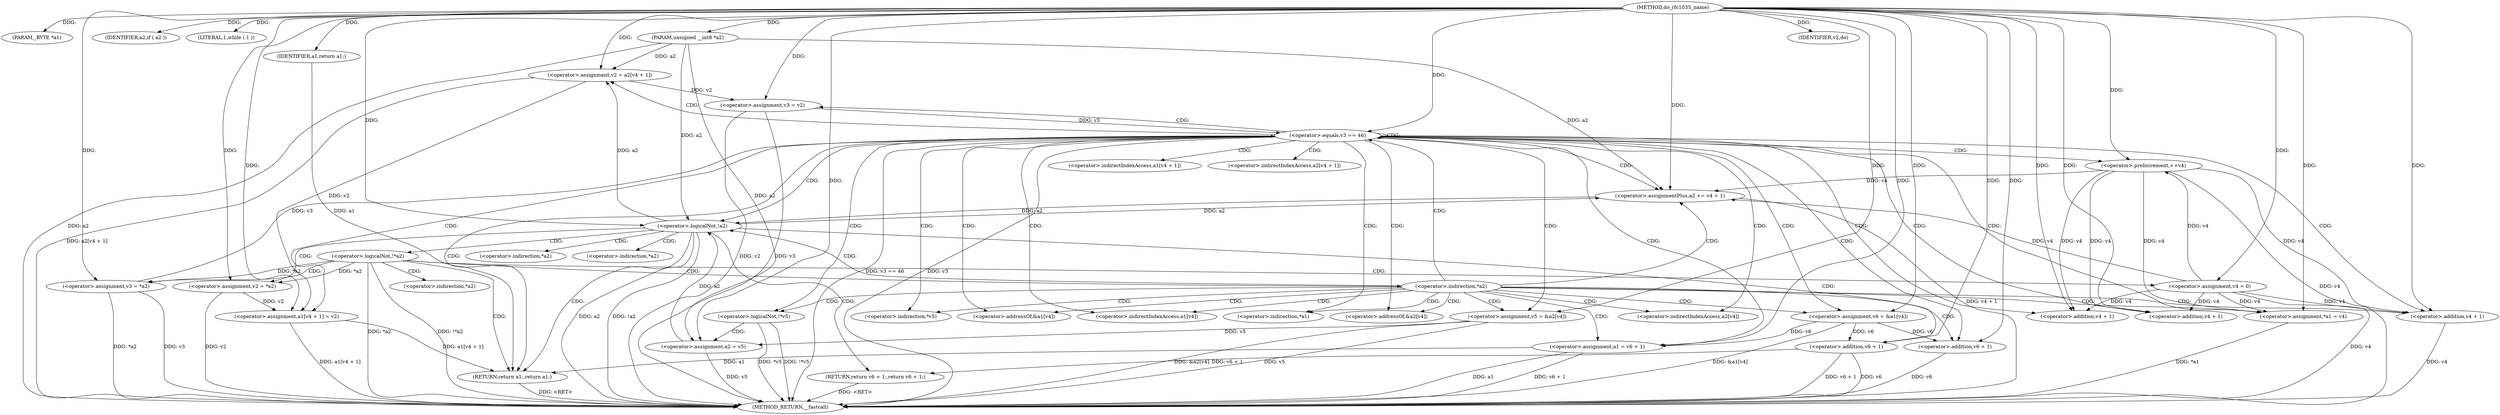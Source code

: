 digraph do_rfc1035_name {  
"1000106" [label = "(METHOD,do_rfc1035_name)" ]
"1000210" [label = "(METHOD_RETURN,__fastcall)" ]
"1000107" [label = "(PARAM,_BYTE *a1)" ]
"1000108" [label = "(PARAM,unsigned __int8 *a2)" ]
"1000116" [label = "(IDENTIFIER,a2,if ( a2 ))" ]
"1000119" [label = "(LITERAL,1,while ( 1 ))" ]
"1000121" [label = "(<operator>.assignment,v2 = *a2)" ]
"1000126" [label = "(<operator>.logicalNot,!*a2)" ]
"1000130" [label = "(<operator>.assignment,v3 = *a2)" ]
"1000134" [label = "(<operator>.assignment,v4 = 0)" ]
"1000144" [label = "(<operator>.equals,v3 == 46)" ]
"1000148" [label = "(<operator>.assignment,a1[v4 + 1] = v2)" ]
"1000151" [label = "(<operator>.addition,v4 + 1)" ]
"1000155" [label = "(<operator>.assignment,v2 = a2[v4 + 1])" ]
"1000159" [label = "(<operator>.addition,v4 + 1)" ]
"1000162" [label = "(<operator>.assignment,v3 = v2)" ]
"1000165" [label = "(<operator>.preIncrement,++v4)" ]
"1000167" [label = "(IDENTIFIER,v2,do)" ]
"1000168" [label = "(<operator>.assignment,*a1 = v4)" ]
"1000172" [label = "(<operator>.assignment,v5 = &a2[v4])" ]
"1000178" [label = "(<operator>.assignmentPlus,a2 += v4 + 1)" ]
"1000180" [label = "(<operator>.addition,v4 + 1)" ]
"1000184" [label = "(<operator>.logicalNot,!*v5)" ]
"1000187" [label = "(<operator>.assignment,a2 = v5)" ]
"1000190" [label = "(<operator>.assignment,v6 = &a1[v4])" ]
"1000196" [label = "(<operator>.assignment,a1 = v6 + 1)" ]
"1000198" [label = "(<operator>.addition,v6 + 1)" ]
"1000202" [label = "(<operator>.logicalNot,!a2)" ]
"1000204" [label = "(RETURN,return v6 + 1;,return v6 + 1;)" ]
"1000205" [label = "(<operator>.addition,v6 + 1)" ]
"1000208" [label = "(RETURN,return a1;,return a1;)" ]
"1000209" [label = "(IDENTIFIER,a1,return a1;)" ]
"1000123" [label = "(<operator>.indirection,*a2)" ]
"1000127" [label = "(<operator>.indirection,*a2)" ]
"1000132" [label = "(<operator>.indirection,*a2)" ]
"1000138" [label = "(<operator>.indirection,*a2)" ]
"1000149" [label = "(<operator>.indirectIndexAccess,a1[v4 + 1])" ]
"1000157" [label = "(<operator>.indirectIndexAccess,a2[v4 + 1])" ]
"1000169" [label = "(<operator>.indirection,*a1)" ]
"1000174" [label = "(<operator>.addressOf,&a2[v4])" ]
"1000175" [label = "(<operator>.indirectIndexAccess,a2[v4])" ]
"1000185" [label = "(<operator>.indirection,*v5)" ]
"1000192" [label = "(<operator>.addressOf,&a1[v4])" ]
"1000193" [label = "(<operator>.indirectIndexAccess,a1[v4])" ]
  "1000144" -> "1000210"  [ label = "DDG: v3 == 46"] 
  "1000205" -> "1000210"  [ label = "DDG: v6 + 1"] 
  "1000172" -> "1000210"  [ label = "DDG: &a2[v4]"] 
  "1000130" -> "1000210"  [ label = "DDG: v3"] 
  "1000196" -> "1000210"  [ label = "DDG: v6 + 1"] 
  "1000205" -> "1000210"  [ label = "DDG: v6"] 
  "1000144" -> "1000210"  [ label = "DDG: v3"] 
  "1000172" -> "1000210"  [ label = "DDG: v5"] 
  "1000180" -> "1000210"  [ label = "DDG: v4"] 
  "1000162" -> "1000210"  [ label = "DDG: v2"] 
  "1000198" -> "1000210"  [ label = "DDG: v6"] 
  "1000202" -> "1000210"  [ label = "DDG: a2"] 
  "1000126" -> "1000210"  [ label = "DDG: *a2"] 
  "1000162" -> "1000210"  [ label = "DDG: v3"] 
  "1000187" -> "1000210"  [ label = "DDG: v5"] 
  "1000165" -> "1000210"  [ label = "DDG: v4"] 
  "1000121" -> "1000210"  [ label = "DDG: v2"] 
  "1000184" -> "1000210"  [ label = "DDG: !*v5"] 
  "1000155" -> "1000210"  [ label = "DDG: a2[v4 + 1]"] 
  "1000148" -> "1000210"  [ label = "DDG: a1[v4 + 1]"] 
  "1000178" -> "1000210"  [ label = "DDG: v4 + 1"] 
  "1000184" -> "1000210"  [ label = "DDG: *v5"] 
  "1000134" -> "1000210"  [ label = "DDG: v4"] 
  "1000126" -> "1000210"  [ label = "DDG: !*a2"] 
  "1000190" -> "1000210"  [ label = "DDG: &a1[v4]"] 
  "1000168" -> "1000210"  [ label = "DDG: *a1"] 
  "1000202" -> "1000210"  [ label = "DDG: !a2"] 
  "1000196" -> "1000210"  [ label = "DDG: a1"] 
  "1000108" -> "1000210"  [ label = "DDG: a2"] 
  "1000130" -> "1000210"  [ label = "DDG: *a2"] 
  "1000208" -> "1000210"  [ label = "DDG: <RET>"] 
  "1000204" -> "1000210"  [ label = "DDG: <RET>"] 
  "1000106" -> "1000107"  [ label = "DDG: "] 
  "1000106" -> "1000108"  [ label = "DDG: "] 
  "1000106" -> "1000116"  [ label = "DDG: "] 
  "1000106" -> "1000119"  [ label = "DDG: "] 
  "1000126" -> "1000121"  [ label = "DDG: *a2"] 
  "1000106" -> "1000121"  [ label = "DDG: "] 
  "1000126" -> "1000130"  [ label = "DDG: *a2"] 
  "1000106" -> "1000130"  [ label = "DDG: "] 
  "1000106" -> "1000134"  [ label = "DDG: "] 
  "1000162" -> "1000144"  [ label = "DDG: v3"] 
  "1000130" -> "1000144"  [ label = "DDG: v3"] 
  "1000106" -> "1000144"  [ label = "DDG: "] 
  "1000121" -> "1000148"  [ label = "DDG: v2"] 
  "1000106" -> "1000148"  [ label = "DDG: "] 
  "1000155" -> "1000148"  [ label = "DDG: v2"] 
  "1000165" -> "1000151"  [ label = "DDG: v4"] 
  "1000134" -> "1000151"  [ label = "DDG: v4"] 
  "1000106" -> "1000151"  [ label = "DDG: "] 
  "1000202" -> "1000155"  [ label = "DDG: a2"] 
  "1000108" -> "1000155"  [ label = "DDG: a2"] 
  "1000106" -> "1000155"  [ label = "DDG: "] 
  "1000106" -> "1000159"  [ label = "DDG: "] 
  "1000165" -> "1000159"  [ label = "DDG: v4"] 
  "1000134" -> "1000159"  [ label = "DDG: v4"] 
  "1000155" -> "1000162"  [ label = "DDG: v2"] 
  "1000106" -> "1000162"  [ label = "DDG: "] 
  "1000106" -> "1000165"  [ label = "DDG: "] 
  "1000134" -> "1000165"  [ label = "DDG: v4"] 
  "1000106" -> "1000167"  [ label = "DDG: "] 
  "1000165" -> "1000168"  [ label = "DDG: v4"] 
  "1000134" -> "1000168"  [ label = "DDG: v4"] 
  "1000106" -> "1000168"  [ label = "DDG: "] 
  "1000106" -> "1000172"  [ label = "DDG: "] 
  "1000106" -> "1000178"  [ label = "DDG: "] 
  "1000165" -> "1000178"  [ label = "DDG: v4"] 
  "1000134" -> "1000178"  [ label = "DDG: v4"] 
  "1000202" -> "1000178"  [ label = "DDG: a2"] 
  "1000108" -> "1000178"  [ label = "DDG: a2"] 
  "1000106" -> "1000180"  [ label = "DDG: "] 
  "1000165" -> "1000180"  [ label = "DDG: v4"] 
  "1000134" -> "1000180"  [ label = "DDG: v4"] 
  "1000172" -> "1000187"  [ label = "DDG: v5"] 
  "1000106" -> "1000187"  [ label = "DDG: "] 
  "1000108" -> "1000187"  [ label = "DDG: a2"] 
  "1000106" -> "1000190"  [ label = "DDG: "] 
  "1000190" -> "1000196"  [ label = "DDG: v6"] 
  "1000106" -> "1000196"  [ label = "DDG: "] 
  "1000190" -> "1000198"  [ label = "DDG: v6"] 
  "1000106" -> "1000198"  [ label = "DDG: "] 
  "1000187" -> "1000202"  [ label = "DDG: a2"] 
  "1000178" -> "1000202"  [ label = "DDG: a2"] 
  "1000108" -> "1000202"  [ label = "DDG: a2"] 
  "1000106" -> "1000202"  [ label = "DDG: "] 
  "1000205" -> "1000204"  [ label = "DDG: v6 + 1"] 
  "1000106" -> "1000205"  [ label = "DDG: "] 
  "1000190" -> "1000205"  [ label = "DDG: v6"] 
  "1000209" -> "1000208"  [ label = "DDG: a1"] 
  "1000148" -> "1000208"  [ label = "DDG: a1[v4 + 1]"] 
  "1000196" -> "1000208"  [ label = "DDG: a1"] 
  "1000106" -> "1000209"  [ label = "DDG: "] 
  "1000126" -> "1000208"  [ label = "CDG: "] 
  "1000126" -> "1000138"  [ label = "CDG: "] 
  "1000126" -> "1000134"  [ label = "CDG: "] 
  "1000126" -> "1000132"  [ label = "CDG: "] 
  "1000126" -> "1000130"  [ label = "CDG: "] 
  "1000138" -> "1000175"  [ label = "CDG: "] 
  "1000138" -> "1000174"  [ label = "CDG: "] 
  "1000138" -> "1000172"  [ label = "CDG: "] 
  "1000138" -> "1000169"  [ label = "CDG: "] 
  "1000138" -> "1000168"  [ label = "CDG: "] 
  "1000138" -> "1000192"  [ label = "CDG: "] 
  "1000138" -> "1000190"  [ label = "CDG: "] 
  "1000138" -> "1000185"  [ label = "CDG: "] 
  "1000138" -> "1000184"  [ label = "CDG: "] 
  "1000138" -> "1000180"  [ label = "CDG: "] 
  "1000138" -> "1000178"  [ label = "CDG: "] 
  "1000138" -> "1000202"  [ label = "CDG: "] 
  "1000138" -> "1000198"  [ label = "CDG: "] 
  "1000138" -> "1000196"  [ label = "CDG: "] 
  "1000138" -> "1000193"  [ label = "CDG: "] 
  "1000138" -> "1000144"  [ label = "CDG: "] 
  "1000144" -> "1000165"  [ label = "CDG: "] 
  "1000144" -> "1000162"  [ label = "CDG: "] 
  "1000144" -> "1000159"  [ label = "CDG: "] 
  "1000144" -> "1000157"  [ label = "CDG: "] 
  "1000144" -> "1000155"  [ label = "CDG: "] 
  "1000144" -> "1000151"  [ label = "CDG: "] 
  "1000144" -> "1000149"  [ label = "CDG: "] 
  "1000144" -> "1000148"  [ label = "CDG: "] 
  "1000144" -> "1000175"  [ label = "CDG: "] 
  "1000144" -> "1000174"  [ label = "CDG: "] 
  "1000144" -> "1000172"  [ label = "CDG: "] 
  "1000144" -> "1000169"  [ label = "CDG: "] 
  "1000144" -> "1000168"  [ label = "CDG: "] 
  "1000144" -> "1000192"  [ label = "CDG: "] 
  "1000144" -> "1000190"  [ label = "CDG: "] 
  "1000144" -> "1000185"  [ label = "CDG: "] 
  "1000144" -> "1000184"  [ label = "CDG: "] 
  "1000144" -> "1000180"  [ label = "CDG: "] 
  "1000144" -> "1000178"  [ label = "CDG: "] 
  "1000144" -> "1000202"  [ label = "CDG: "] 
  "1000144" -> "1000198"  [ label = "CDG: "] 
  "1000144" -> "1000196"  [ label = "CDG: "] 
  "1000144" -> "1000193"  [ label = "CDG: "] 
  "1000144" -> "1000144"  [ label = "CDG: "] 
  "1000144" -> "1000208"  [ label = "CDG: "] 
  "1000184" -> "1000187"  [ label = "CDG: "] 
  "1000202" -> "1000205"  [ label = "CDG: "] 
  "1000202" -> "1000204"  [ label = "CDG: "] 
  "1000202" -> "1000208"  [ label = "CDG: "] 
  "1000202" -> "1000127"  [ label = "CDG: "] 
  "1000202" -> "1000126"  [ label = "CDG: "] 
  "1000202" -> "1000123"  [ label = "CDG: "] 
  "1000202" -> "1000121"  [ label = "CDG: "] 
}
